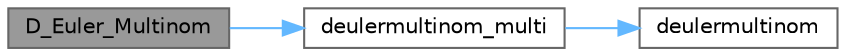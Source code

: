 digraph "D_Euler_Multinom"
{
 // LATEX_PDF_SIZE
  bgcolor="transparent";
  edge [fontname=Helvetica,fontsize=10,labelfontname=Helvetica,labelfontsize=10];
  node [fontname=Helvetica,fontsize=10,shape=box,height=0.2,width=0.4];
  rankdir="LR";
  Node1 [id="Node000001",label="D_Euler_Multinom",height=0.2,width=0.4,color="gray40", fillcolor="grey60", style="filled", fontcolor="black",tooltip=" "];
  Node1 -> Node2 [id="edge1_Node000001_Node000002",color="steelblue1",style="solid",tooltip=" "];
  Node2 [id="Node000002",label="deulermultinom_multi",height=0.2,width=0.4,color="grey40", fillcolor="white", style="filled",URL="$distributions_8c.html#a7f6bc8c3509b09313972b4ccd73c00c5",tooltip=" "];
  Node2 -> Node3 [id="edge2_Node000002_Node000003",color="steelblue1",style="solid",tooltip=" "];
  Node3 [id="Node000003",label="deulermultinom",height=0.2,width=0.4,color="grey40", fillcolor="white", style="filled",URL="$pomp_8h.html#a0ed4cc2bf09ba401406d3175da73226c",tooltip=" "];
}
